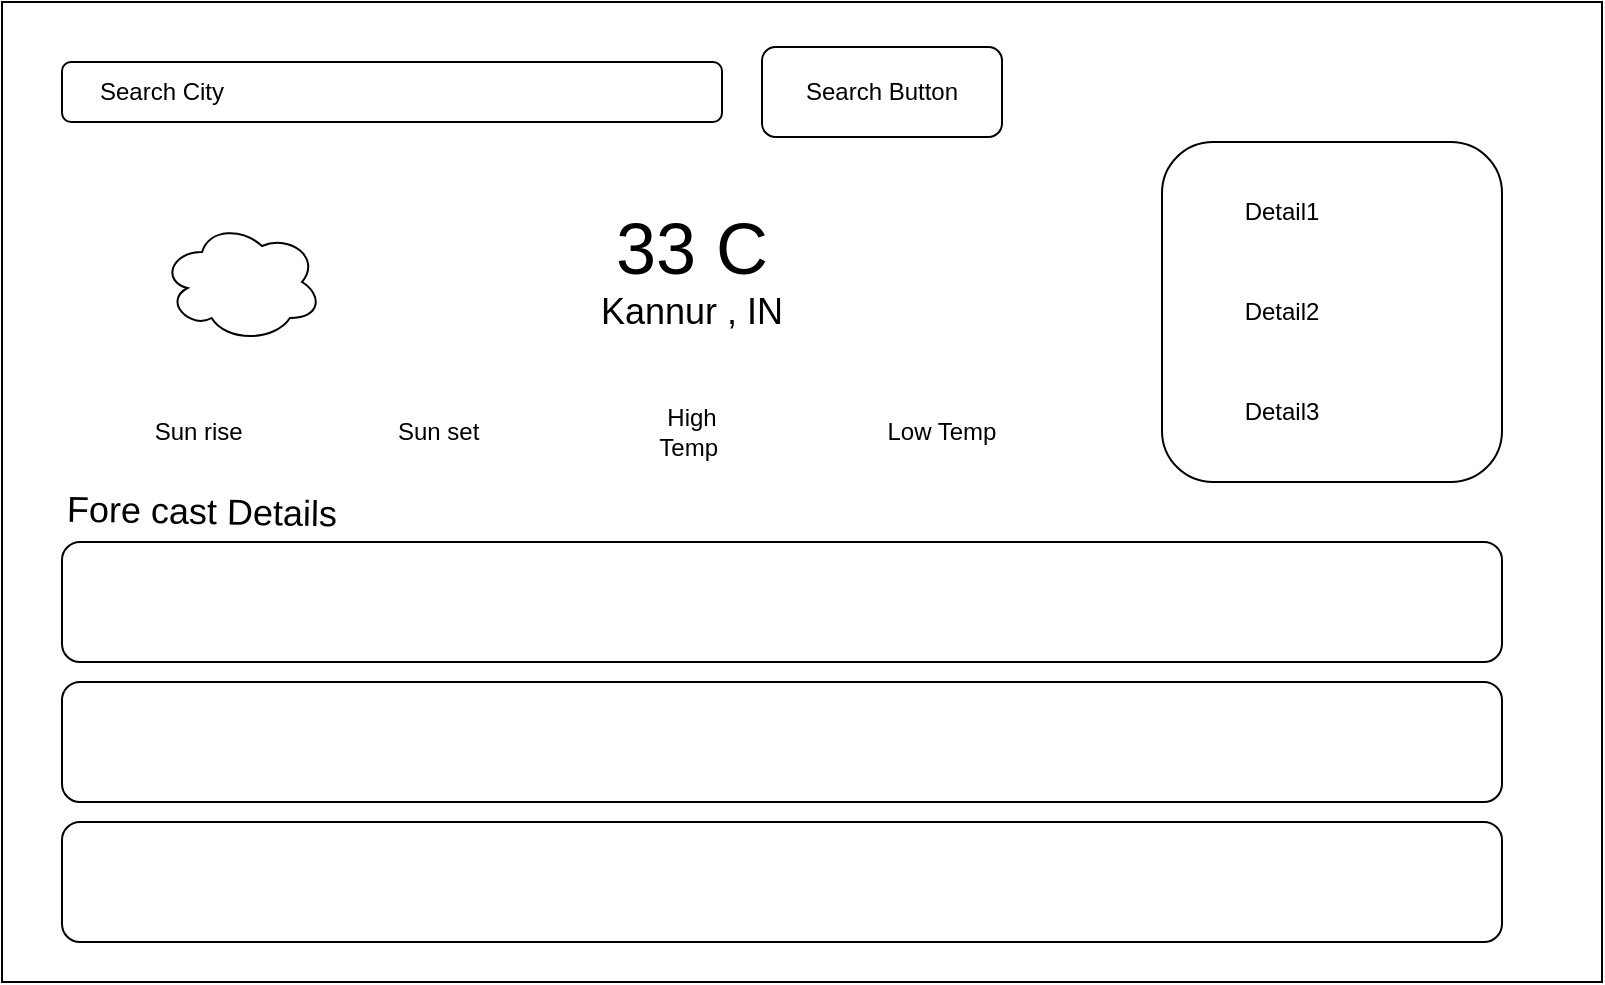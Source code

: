 <mxfile version="24.4.4" type="github">
  <diagram name="Page-1" id="Rsg2q7EpIwvR8_24DtbU">
    <mxGraphModel dx="879" dy="1682" grid="1" gridSize="10" guides="1" tooltips="1" connect="1" arrows="1" fold="1" page="1" pageScale="1" pageWidth="827" pageHeight="1169" math="0" shadow="0">
      <root>
        <mxCell id="0" />
        <mxCell id="1" parent="0" />
        <mxCell id="G8V8HJvEzYp26zgx4R_5-2" value="" style="rounded=0;whiteSpace=wrap;html=1;" vertex="1" parent="1">
          <mxGeometry x="20" y="-500" width="800" height="490" as="geometry" />
        </mxCell>
        <mxCell id="G8V8HJvEzYp26zgx4R_5-3" value="" style="rounded=1;whiteSpace=wrap;html=1;" vertex="1" parent="1">
          <mxGeometry x="50" y="-230" width="720" height="60" as="geometry" />
        </mxCell>
        <mxCell id="G8V8HJvEzYp26zgx4R_5-4" value="" style="rounded=1;whiteSpace=wrap;html=1;" vertex="1" parent="1">
          <mxGeometry x="50" y="-90" width="720" height="60" as="geometry" />
        </mxCell>
        <mxCell id="G8V8HJvEzYp26zgx4R_5-5" value="" style="rounded=1;whiteSpace=wrap;html=1;" vertex="1" parent="1">
          <mxGeometry x="50" y="-160" width="720" height="60" as="geometry" />
        </mxCell>
        <mxCell id="G8V8HJvEzYp26zgx4R_5-7" value="" style="rounded=1;whiteSpace=wrap;html=1;" vertex="1" parent="1">
          <mxGeometry x="50" y="-470" width="330" height="30" as="geometry" />
        </mxCell>
        <mxCell id="G8V8HJvEzYp26zgx4R_5-8" value="" style="rounded=1;whiteSpace=wrap;html=1;" vertex="1" parent="1">
          <mxGeometry x="400" y="-477.5" width="120" height="45" as="geometry" />
        </mxCell>
        <mxCell id="G8V8HJvEzYp26zgx4R_5-9" value="" style="rounded=1;whiteSpace=wrap;html=1;" vertex="1" parent="1">
          <mxGeometry x="600" y="-430" width="170" height="170" as="geometry" />
        </mxCell>
        <mxCell id="G8V8HJvEzYp26zgx4R_5-10" value="&lt;font style=&quot;font-size: 36px;&quot;&gt;33 C&lt;/font&gt;" style="text;html=1;align=center;verticalAlign=middle;whiteSpace=wrap;rounded=0;" vertex="1" parent="1">
          <mxGeometry x="290" y="-432.5" width="150" height="110" as="geometry" />
        </mxCell>
        <mxCell id="G8V8HJvEzYp26zgx4R_5-11" value="&lt;font style=&quot;font-size: 18px;&quot;&gt;Kannur , IN&lt;/font&gt;" style="text;html=1;align=center;verticalAlign=middle;whiteSpace=wrap;rounded=0;" vertex="1" parent="1">
          <mxGeometry x="290" y="-360" width="150" height="30" as="geometry" />
        </mxCell>
        <mxCell id="G8V8HJvEzYp26zgx4R_5-12" value="" style="ellipse;shape=cloud;whiteSpace=wrap;html=1;" vertex="1" parent="1">
          <mxGeometry x="100" y="-390" width="80" height="60" as="geometry" />
        </mxCell>
        <mxCell id="G8V8HJvEzYp26zgx4R_5-14" value="Sun rise&amp;nbsp;" style="text;html=1;align=center;verticalAlign=middle;whiteSpace=wrap;rounded=0;" vertex="1" parent="1">
          <mxGeometry x="90" y="-300" width="60" height="30" as="geometry" />
        </mxCell>
        <mxCell id="G8V8HJvEzYp26zgx4R_5-15" value="Low Temp" style="text;html=1;align=center;verticalAlign=middle;whiteSpace=wrap;rounded=0;" vertex="1" parent="1">
          <mxGeometry x="460" y="-300" width="60" height="30" as="geometry" />
        </mxCell>
        <mxCell id="G8V8HJvEzYp26zgx4R_5-16" value="High Temp&amp;nbsp;" style="text;html=1;align=center;verticalAlign=middle;whiteSpace=wrap;rounded=0;" vertex="1" parent="1">
          <mxGeometry x="335" y="-300" width="60" height="30" as="geometry" />
        </mxCell>
        <mxCell id="G8V8HJvEzYp26zgx4R_5-17" value="Sun set&amp;nbsp;" style="text;html=1;align=center;verticalAlign=middle;whiteSpace=wrap;rounded=0;" vertex="1" parent="1">
          <mxGeometry x="210" y="-300" width="60" height="30" as="geometry" />
        </mxCell>
        <mxCell id="G8V8HJvEzYp26zgx4R_5-19" value="&lt;font style=&quot;font-size: 18px;&quot;&gt;Fore cast Details&lt;/font&gt;" style="text;html=1;align=center;verticalAlign=middle;whiteSpace=wrap;rounded=0;rotation=1;" vertex="1" parent="1">
          <mxGeometry x="40" y="-260" width="160" height="30" as="geometry" />
        </mxCell>
        <mxCell id="G8V8HJvEzYp26zgx4R_5-21" value="Detail1" style="text;html=1;align=center;verticalAlign=middle;whiteSpace=wrap;rounded=0;" vertex="1" parent="1">
          <mxGeometry x="630" y="-410" width="60" height="30" as="geometry" />
        </mxCell>
        <mxCell id="G8V8HJvEzYp26zgx4R_5-22" value="Detail2" style="text;html=1;align=center;verticalAlign=middle;whiteSpace=wrap;rounded=0;" vertex="1" parent="1">
          <mxGeometry x="630" y="-360" width="60" height="30" as="geometry" />
        </mxCell>
        <mxCell id="G8V8HJvEzYp26zgx4R_5-23" value="Detail3" style="text;html=1;align=center;verticalAlign=middle;whiteSpace=wrap;rounded=0;" vertex="1" parent="1">
          <mxGeometry x="630" y="-310" width="60" height="30" as="geometry" />
        </mxCell>
        <mxCell id="G8V8HJvEzYp26zgx4R_5-24" value="Search City" style="text;html=1;align=center;verticalAlign=middle;whiteSpace=wrap;rounded=0;" vertex="1" parent="1">
          <mxGeometry x="50" y="-470" width="100" height="30" as="geometry" />
        </mxCell>
        <mxCell id="G8V8HJvEzYp26zgx4R_5-26" value="Search Button" style="text;html=1;align=center;verticalAlign=middle;whiteSpace=wrap;rounded=0;" vertex="1" parent="1">
          <mxGeometry x="410" y="-470" width="100" height="30" as="geometry" />
        </mxCell>
      </root>
    </mxGraphModel>
  </diagram>
</mxfile>
